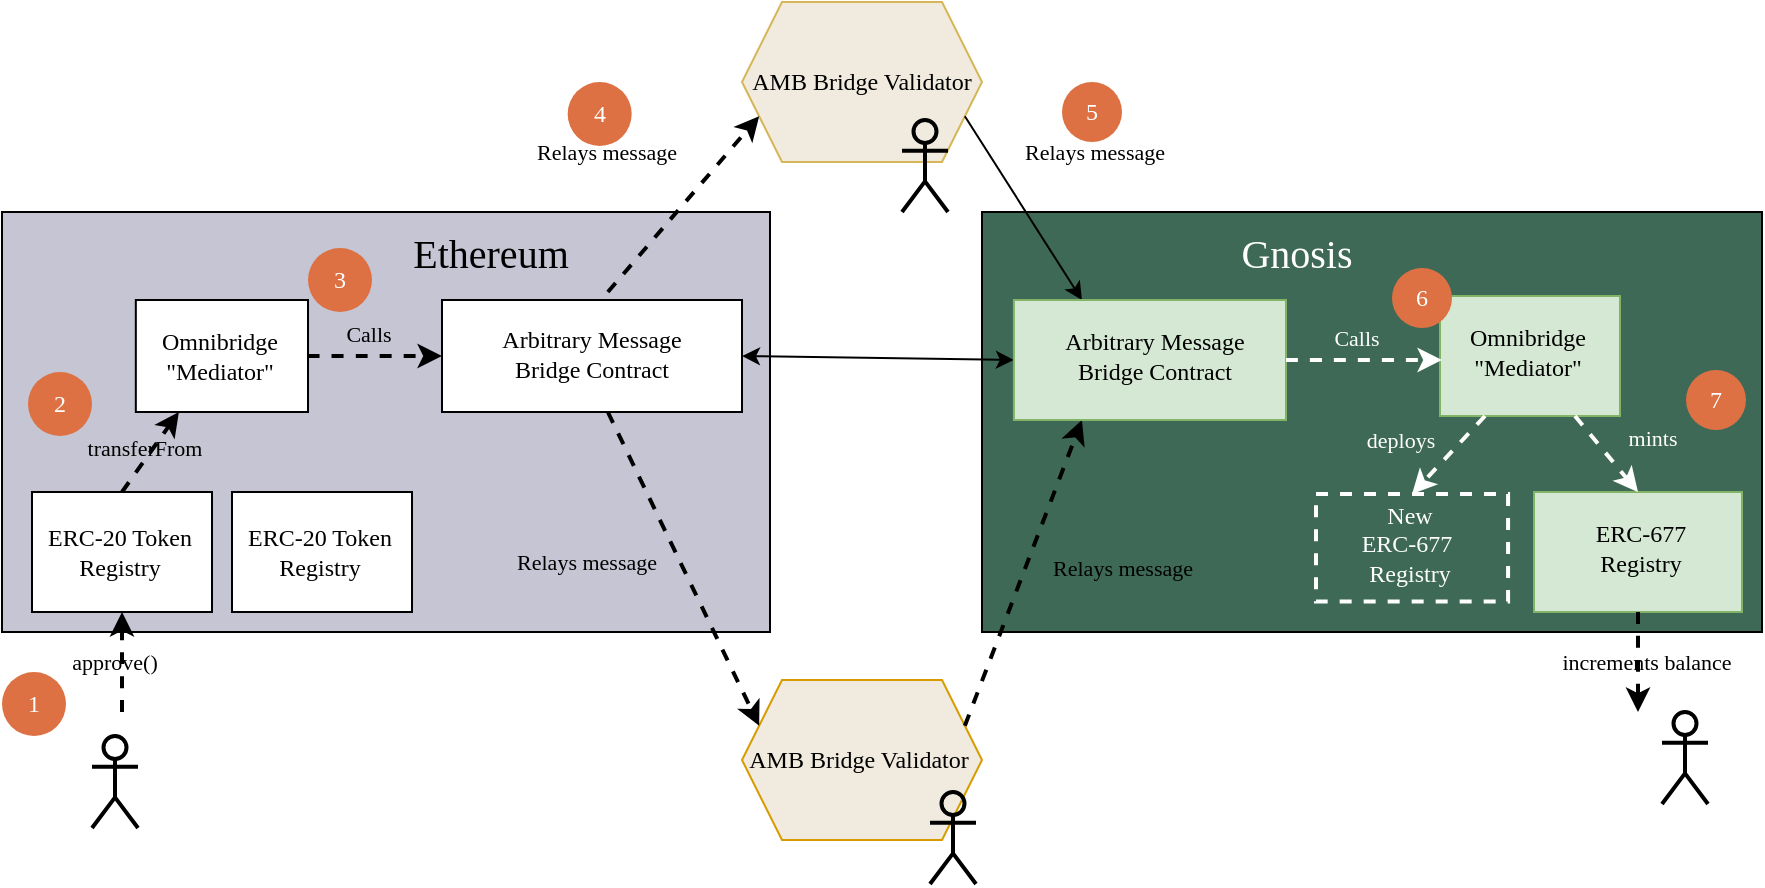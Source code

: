 <mxfile>
    <diagram id="OKlrIGLYL-MtTdUyoojL" name="Page-1">
        <mxGraphModel dx="994" dy="796" grid="1" gridSize="10" guides="1" tooltips="1" connect="1" arrows="1" fold="1" page="1" pageScale="1" pageWidth="827" pageHeight="1169" background="#ffffff" math="0" shadow="0">
            <root>
                <mxCell id="0"/>
                <mxCell id="1" parent="0"/>
                <mxCell id="2" value="" style="rounded=0;whiteSpace=wrap;html=1;fontFamily=Comic Sans MS;labelBackgroundColor=#3E6957;fillColor=#3e6957;" vertex="1" parent="1">
                    <mxGeometry x="510" y="360" width="390" height="210" as="geometry"/>
                </mxCell>
                <mxCell id="3" value="" style="rounded=0;whiteSpace=wrap;html=1;fontFamily=Comic Sans MS;fontColor=none;noLabel=1;labelBackgroundColor=none;fillColor=#c6c5d4;" vertex="1" parent="1">
                    <mxGeometry x="20" y="360" width="384" height="210" as="geometry"/>
                </mxCell>
                <mxCell id="4" value="Ethereum" style="text;html=1;strokeColor=none;fillColor=none;align=center;verticalAlign=middle;whiteSpace=wrap;rounded=0;fontFamily=Comic Sans MS;fontSize=20;" vertex="1" parent="1">
                    <mxGeometry x="197" y="360" width="135" height="40" as="geometry"/>
                </mxCell>
                <mxCell id="5" value="Gnosis" style="text;html=1;strokeColor=none;fillColor=none;align=center;verticalAlign=middle;whiteSpace=wrap;rounded=0;fontFamily=Comic Sans MS;fontSize=20;fontColor=#FFFFFF;" vertex="1" parent="1">
                    <mxGeometry x="600" y="360" width="135" height="40" as="geometry"/>
                </mxCell>
                <mxCell id="6" value="AMB Bridge Validator&amp;nbsp;" style="shape=hexagon;perimeter=hexagonPerimeter2;whiteSpace=wrap;html=1;fixedSize=1;fillColor=#F0EBDE;strokeColor=#d79b00;fontFamily=Comic Sans MS;rounded=0;" vertex="1" parent="1">
                    <mxGeometry x="390" y="594" width="120" height="80" as="geometry"/>
                </mxCell>
                <mxCell id="7" value="AMB Bridge Validator" style="shape=hexagon;perimeter=hexagonPerimeter2;whiteSpace=wrap;html=1;fixedSize=1;fillColor=#F0EBDE;strokeColor=#d6b656;fontFamily=Comic Sans MS;rounded=0;" vertex="1" parent="1">
                    <mxGeometry x="390" y="255" width="120" height="80" as="geometry"/>
                </mxCell>
                <mxCell id="8" value="Relays message" style="endArrow=classic;html=1;exitX=1;exitY=0.25;exitDx=0;exitDy=0;entryX=0.25;entryY=1;entryDx=0;entryDy=0;strokeWidth=2;fontFamily=Comic Sans MS;labelBackgroundColor=none;rounded=0;curved=1;dashed=1;" edge="1" parent="1" source="6" target="19">
                    <mxGeometry x="0.243" y="-44" width="50" height="50" relative="1" as="geometry">
                        <mxPoint x="460" y="510" as="sourcePoint"/>
                        <mxPoint x="510" y="460" as="targetPoint"/>
                        <mxPoint x="1" as="offset"/>
                    </mxGeometry>
                </mxCell>
                <mxCell id="9" value="Relays message" style="endArrow=classic;html=1;exitX=1;exitY=0.75;exitDx=0;exitDy=0;entryX=0.25;entryY=0;entryDx=0;entryDy=0;strokeWidth=1;fontFamily=Comic Sans MS;labelBackgroundColor=none;rounded=0;curved=1;" edge="1" parent="1" source="7" target="19">
                    <mxGeometry x="-0.079" y="46" width="50" height="50" relative="1" as="geometry">
                        <mxPoint x="545" y="565" as="sourcePoint"/>
                        <mxPoint x="598.973" y="470" as="targetPoint"/>
                        <mxPoint x="-1" as="offset"/>
                    </mxGeometry>
                </mxCell>
                <mxCell id="10" value="Relays message" style="endArrow=classic;dashed=1;html=1;strokeWidth=2;entryX=0;entryY=0.25;entryDx=0;entryDy=0;exitX=0.75;exitY=1;exitDx=0;exitDy=0;endFill=1;fontFamily=Comic Sans MS;labelBackgroundColor=none;rounded=0;curved=1;" edge="1" parent="1" target="6">
                    <mxGeometry x="-0.282" y="-42" width="50" height="50" relative="1" as="geometry">
                        <mxPoint x="322.929" y="460" as="sourcePoint"/>
                        <mxPoint x="510" y="460" as="targetPoint"/>
                        <mxPoint as="offset"/>
                    </mxGeometry>
                </mxCell>
                <mxCell id="11" value="Relays message" style="endArrow=classic;dashed=1;html=1;strokeWidth=2;entryX=0;entryY=0.75;entryDx=0;entryDy=0;exitX=0.75;exitY=0;exitDx=0;exitDy=0;endFill=1;fontFamily=Comic Sans MS;labelBackgroundColor=none;rounded=0;curved=1;" edge="1" parent="1" target="7">
                    <mxGeometry x="-0.093" y="46" width="50" height="50" relative="1" as="geometry">
                        <mxPoint x="322.929" y="400" as="sourcePoint"/>
                        <mxPoint x="350" y="565" as="targetPoint"/>
                        <mxPoint as="offset"/>
                    </mxGeometry>
                </mxCell>
                <mxCell id="12" value="4" style="ellipse;whiteSpace=wrap;html=1;dashed=1;fontFamily=Comic Sans MS;fontSize=12;fontColor=#FFFFFF;strokeColor=none;strokeWidth=2;fillColor=#DD7143;rounded=0;" vertex="1" parent="1">
                    <mxGeometry x="302.84" y="295" width="32" height="32" as="geometry"/>
                </mxCell>
                <mxCell id="13" value="5" style="ellipse;whiteSpace=wrap;html=1;dashed=1;fontFamily=Comic Sans MS;fontSize=12;fontColor=#FFFFFF;strokeColor=none;strokeWidth=2;fillColor=#DD7143;rounded=0;" vertex="1" parent="1">
                    <mxGeometry x="550" y="295" width="30" height="30" as="geometry"/>
                </mxCell>
                <mxCell id="14" value="7" style="ellipse;whiteSpace=wrap;html=1;dashed=1;fontFamily=Comic Sans MS;fontSize=12;fontColor=#FFFFFF;strokeColor=none;strokeWidth=2;fillColor=#DD7143;rounded=0;" vertex="1" parent="1">
                    <mxGeometry x="862" y="439" width="30" height="30" as="geometry"/>
                </mxCell>
                <mxCell id="15" value="" style="rounded=0;whiteSpace=wrap;html=1;fontFamily=Comic Sans MS;" vertex="1" parent="1">
                    <mxGeometry x="240" y="404" width="150" height="56" as="geometry"/>
                </mxCell>
                <mxCell id="16" value="" style="endArrow=classic;startArrow=classic;html=1;fontFamily=Comic Sans MS;entryX=0;entryY=0.5;entryDx=0;entryDy=0;exitX=1;exitY=0.5;exitDx=0;exitDy=0;rounded=0;curved=1;" edge="1" parent="1" source="15" target="19">
                    <mxGeometry width="50" height="50" relative="1" as="geometry">
                        <mxPoint x="377.571" y="400" as="sourcePoint"/>
                        <mxPoint x="444.054" y="540" as="targetPoint"/>
                    </mxGeometry>
                </mxCell>
                <mxCell id="17" value="Arbitrary Message Bridge Contract" style="text;html=1;strokeColor=none;fillColor=none;align=center;verticalAlign=middle;whiteSpace=wrap;rounded=0;fontFamily=Comic Sans MS;fontSize=12;" vertex="1" parent="1">
                    <mxGeometry x="255" y="413.5" width="120" height="35.5" as="geometry"/>
                </mxCell>
                <mxCell id="18" value="" style="group;fontFamily=Comic Sans MS;fontSize=11;rounded=0;" vertex="1" connectable="0" parent="1">
                    <mxGeometry x="525.96" y="404" width="147.04" height="60" as="geometry"/>
                </mxCell>
                <mxCell id="44" value="" style="group" vertex="1" connectable="0" parent="18">
                    <mxGeometry width="136.04" height="60" as="geometry"/>
                </mxCell>
                <mxCell id="19" value="" style="rounded=0;whiteSpace=wrap;html=1;fontFamily=Comic Sans MS;fillColor=#d5e8d4;strokeColor=#82b366;" vertex="1" parent="44">
                    <mxGeometry width="136.04" height="60" as="geometry"/>
                </mxCell>
                <mxCell id="20" value="Arbitrary Message Bridge Contract" style="text;html=1;strokeColor=none;fillColor=none;align=center;verticalAlign=middle;whiteSpace=wrap;rounded=0;fontFamily=Comic Sans MS;fontSize=12;" vertex="1" parent="44">
                    <mxGeometry x="14.58" y="13" width="111.46" height="30" as="geometry"/>
                </mxCell>
                <mxCell id="22" value="" style="shape=umlActor;verticalLabelPosition=bottom;verticalAlign=top;html=1;outlineConnect=0;fontFamily=Comic Sans MS;fontSize=13;fontColor=#FFFFFF;strokeColor=default;strokeWidth=2;fillColor=none;rounded=0;" vertex="1" parent="1">
                    <mxGeometry x="470" y="314" width="23" height="46" as="geometry"/>
                </mxCell>
                <mxCell id="23" value="" style="shape=umlActor;verticalLabelPosition=bottom;verticalAlign=top;html=1;outlineConnect=0;fontFamily=Comic Sans MS;fontSize=13;fontColor=#FFFFFF;strokeColor=default;strokeWidth=2;fillColor=none;rounded=0;" vertex="1" parent="1">
                    <mxGeometry x="484" y="650" width="23" height="46" as="geometry"/>
                </mxCell>
                <mxCell id="24" value="Calls" style="endArrow=classic;dashed=1;html=1;strokeWidth=2;entryX=0;entryY=0.5;entryDx=0;entryDy=0;endFill=1;fontFamily=Comic Sans MS;labelBackgroundColor=none;rounded=0;curved=1;exitX=1;exitY=0.5;exitDx=0;exitDy=0;" edge="1" parent="1" source="34" target="15">
                    <mxGeometry x="-0.116" y="11" width="50" height="50" relative="1" as="geometry">
                        <mxPoint x="160" y="432" as="sourcePoint"/>
                        <mxPoint x="245.641" y="431.143" as="targetPoint"/>
                        <mxPoint as="offset"/>
                    </mxGeometry>
                </mxCell>
                <mxCell id="31" value="" style="group" vertex="1" connectable="0" parent="1">
                    <mxGeometry x="33" y="500" width="92" height="60" as="geometry"/>
                </mxCell>
                <mxCell id="29" value="" style="rounded=0;whiteSpace=wrap;html=1;fontFamily=Comic Sans MS;" vertex="1" parent="31">
                    <mxGeometry x="2" width="90" height="60" as="geometry"/>
                </mxCell>
                <mxCell id="30" value="ERC-20 Token&lt;br&gt;Registry" style="text;html=1;strokeColor=none;fillColor=none;align=center;verticalAlign=middle;whiteSpace=wrap;rounded=0;fontFamily=Comic Sans MS;fontSize=12;" vertex="1" parent="31">
                    <mxGeometry y="12.25" width="92" height="35.5" as="geometry"/>
                </mxCell>
                <mxCell id="32" value="" style="group" vertex="1" connectable="0" parent="1">
                    <mxGeometry x="85" y="404" width="88" height="56" as="geometry"/>
                </mxCell>
                <mxCell id="33" value="" style="rounded=0;whiteSpace=wrap;html=1;fontFamily=Comic Sans MS;" vertex="1" parent="32">
                    <mxGeometry x="1.913" width="86.087" height="56" as="geometry"/>
                </mxCell>
                <mxCell id="34" value="Omnibridge &quot;Mediator&quot;" style="text;html=1;strokeColor=none;fillColor=none;align=center;verticalAlign=middle;whiteSpace=wrap;rounded=0;fontFamily=Comic Sans MS;fontSize=12;" vertex="1" parent="32">
                    <mxGeometry y="11.433" width="88" height="33.133" as="geometry"/>
                </mxCell>
                <mxCell id="35" value="" style="group" vertex="1" connectable="0" parent="1">
                    <mxGeometry x="133" y="500" width="92" height="60" as="geometry"/>
                </mxCell>
                <mxCell id="36" value="" style="rounded=0;whiteSpace=wrap;html=1;fontFamily=Comic Sans MS;" vertex="1" parent="35">
                    <mxGeometry x="2" width="90" height="60" as="geometry"/>
                </mxCell>
                <mxCell id="37" value="ERC-20 Token&lt;br&gt;Registry" style="text;html=1;strokeColor=none;fillColor=none;align=center;verticalAlign=middle;whiteSpace=wrap;rounded=0;fontFamily=Comic Sans MS;fontSize=12;" vertex="1" parent="35">
                    <mxGeometry y="12.25" width="92" height="35.5" as="geometry"/>
                </mxCell>
                <mxCell id="25" value="1" style="ellipse;whiteSpace=wrap;html=1;dashed=1;fontFamily=Comic Sans MS;fontSize=12;fontColor=#FFFFFF;strokeColor=none;strokeWidth=2;fillColor=#DD7143;rounded=0;" vertex="1" parent="1">
                    <mxGeometry x="20.0" y="590" width="32" height="32" as="geometry"/>
                </mxCell>
                <mxCell id="39" value="transferFrom" style="endArrow=classic;dashed=1;html=1;strokeWidth=2;entryX=0.25;entryY=1;entryDx=0;entryDy=0;endFill=1;fontFamily=Comic Sans MS;labelBackgroundColor=none;rounded=0;curved=1;exitX=0.5;exitY=0;exitDx=0;exitDy=0;" edge="1" parent="1" source="29" target="33">
                    <mxGeometry x="-0.009" y="4" width="50" height="50" relative="1" as="geometry">
                        <mxPoint x="187" y="440.875" as="sourcePoint"/>
                        <mxPoint x="268.641" y="441.143" as="targetPoint"/>
                        <mxPoint as="offset"/>
                    </mxGeometry>
                </mxCell>
                <mxCell id="40" value="approve()" style="endArrow=classic;dashed=1;html=1;strokeWidth=2;entryX=0.5;entryY=1;entryDx=0;entryDy=0;endFill=1;fontFamily=Comic Sans MS;labelBackgroundColor=none;rounded=0;curved=1;" edge="1" parent="1" target="29">
                    <mxGeometry x="-0.009" y="4" width="50" height="50" relative="1" as="geometry">
                        <mxPoint x="80" y="610" as="sourcePoint"/>
                        <mxPoint x="119.5" y="462" as="targetPoint"/>
                        <mxPoint as="offset"/>
                    </mxGeometry>
                </mxCell>
                <mxCell id="42" value="" style="group" vertex="1" connectable="0" parent="1">
                    <mxGeometry x="690" y="501" width="97.04" height="53.75" as="geometry"/>
                </mxCell>
                <mxCell id="43" value="" style="group" vertex="1" connectable="0" parent="42">
                    <mxGeometry x="-13" width="96.04" height="53.75" as="geometry"/>
                </mxCell>
                <mxCell id="27" value="" style="rounded=0;whiteSpace=wrap;html=1;fontFamily=Comic Sans MS;fillColor=none;strokeColor=#FFFFFF;dashed=1;strokeWidth=2;" vertex="1" parent="43">
                    <mxGeometry width="96.04" height="53.75" as="geometry"/>
                </mxCell>
                <mxCell id="28" value="New &lt;br&gt;ERC-677&amp;nbsp;&lt;br&gt;Registry" style="text;html=1;strokeColor=none;fillColor=none;align=center;verticalAlign=middle;whiteSpace=wrap;rounded=0;fontFamily=Comic Sans MS;fontSize=12;fontColor=#FFFFFF;" vertex="1" parent="43">
                    <mxGeometry x="7" y="9.87" width="80" height="30" as="geometry"/>
                </mxCell>
                <mxCell id="45" value="" style="group" vertex="1" connectable="0" parent="1">
                    <mxGeometry x="786" y="500" width="104" height="60" as="geometry"/>
                </mxCell>
                <mxCell id="46" value="" style="rounded=0;whiteSpace=wrap;html=1;fontFamily=Comic Sans MS;fillColor=#d5e8d4;strokeColor=#82b366;" vertex="1" parent="45">
                    <mxGeometry width="104" height="60" as="geometry"/>
                </mxCell>
                <mxCell id="47" value="ERC-677 &lt;br&gt;Registry" style="text;html=1;strokeColor=none;fillColor=none;align=center;verticalAlign=middle;whiteSpace=wrap;rounded=0;fontFamily=Comic Sans MS;fontSize=12;" vertex="1" parent="45">
                    <mxGeometry x="11.146" y="13" width="85.209" height="30" as="geometry"/>
                </mxCell>
                <mxCell id="51" value="" style="group;fontFamily=Comic Sans MS;fontSize=11;rounded=0;" vertex="1" connectable="0" parent="1">
                    <mxGeometry x="736" y="402" width="93" height="60" as="geometry"/>
                </mxCell>
                <mxCell id="52" value="" style="group" vertex="1" connectable="0" parent="51">
                    <mxGeometry width="93" height="60" as="geometry"/>
                </mxCell>
                <mxCell id="55" value="" style="group" vertex="1" connectable="0" parent="52">
                    <mxGeometry x="3" width="90" height="60" as="geometry"/>
                </mxCell>
                <mxCell id="53" value="" style="rounded=0;whiteSpace=wrap;html=1;fontFamily=Comic Sans MS;fillColor=#d5e8d4;strokeColor=#82b366;" vertex="1" parent="55">
                    <mxGeometry width="90" height="60" as="geometry"/>
                </mxCell>
                <mxCell id="54" value="Omnibridge &quot;Mediator&quot;" style="text;html=1;strokeColor=none;fillColor=none;align=center;verticalAlign=middle;whiteSpace=wrap;rounded=0;fontFamily=Comic Sans MS;fontSize=12;" vertex="1" parent="55">
                    <mxGeometry x="6.646" y="13" width="73.739" height="30" as="geometry"/>
                </mxCell>
                <mxCell id="56" value="Calls" style="endArrow=classic;dashed=1;html=1;strokeWidth=2;endFill=1;fontFamily=Comic Sans MS;labelBackgroundColor=none;rounded=0;curved=1;exitX=1;exitY=0.5;exitDx=0;exitDy=0;strokeColor=#FFFFFF;fontColor=#FFFFFF;" edge="1" parent="1" source="19">
                    <mxGeometry x="-0.116" y="11" width="50" height="50" relative="1" as="geometry">
                        <mxPoint x="673" y="433.5" as="sourcePoint"/>
                        <mxPoint x="740" y="434" as="targetPoint"/>
                        <mxPoint as="offset"/>
                    </mxGeometry>
                </mxCell>
                <mxCell id="57" value="deploys" style="endArrow=classic;dashed=1;html=1;strokeWidth=2;endFill=1;fontFamily=Comic Sans MS;labelBackgroundColor=none;rounded=0;curved=1;exitX=0.25;exitY=1;exitDx=0;exitDy=0;strokeColor=#FFFFFF;fontColor=#FFFFFF;entryX=0.5;entryY=0;entryDx=0;entryDy=0;" edge="1" parent="1" source="53" target="27">
                    <mxGeometry x="0.415" y="-23" width="50" height="50" relative="1" as="geometry">
                        <mxPoint x="672" y="444" as="sourcePoint"/>
                        <mxPoint x="750" y="444" as="targetPoint"/>
                        <mxPoint as="offset"/>
                    </mxGeometry>
                </mxCell>
                <mxCell id="58" value="mints" style="endArrow=classic;dashed=1;html=1;strokeWidth=2;endFill=1;fontFamily=Comic Sans MS;labelBackgroundColor=none;rounded=0;curved=1;exitX=0.75;exitY=1;exitDx=0;exitDy=0;strokeColor=#FFFFFF;fontColor=#FFFFFF;entryX=0.5;entryY=0;entryDx=0;entryDy=0;" edge="1" parent="1" source="53" target="46">
                    <mxGeometry x="0.339" y="23" width="50" height="50" relative="1" as="geometry">
                        <mxPoint x="771.5" y="472" as="sourcePoint"/>
                        <mxPoint x="735.02" y="511" as="targetPoint"/>
                        <mxPoint as="offset"/>
                    </mxGeometry>
                </mxCell>
                <mxCell id="59" value="2" style="ellipse;whiteSpace=wrap;html=1;dashed=1;fontFamily=Comic Sans MS;fontSize=12;fontColor=#FFFFFF;strokeColor=none;strokeWidth=2;fillColor=#DD7143;rounded=0;" vertex="1" parent="1">
                    <mxGeometry x="33" y="440" width="32" height="32" as="geometry"/>
                </mxCell>
                <mxCell id="60" value="3" style="ellipse;whiteSpace=wrap;html=1;dashed=1;fontFamily=Comic Sans MS;fontSize=12;fontColor=#FFFFFF;strokeColor=none;strokeWidth=2;fillColor=#DD7143;rounded=0;" vertex="1" parent="1">
                    <mxGeometry x="173.0" y="378" width="32" height="32" as="geometry"/>
                </mxCell>
                <mxCell id="21" value="6" style="ellipse;whiteSpace=wrap;html=1;dashed=1;fontFamily=Comic Sans MS;fontSize=12;fontColor=#FFFFFF;strokeColor=none;strokeWidth=2;fillColor=#DD7143;rounded=0;" vertex="1" parent="1">
                    <mxGeometry x="715" y="388" width="30" height="30" as="geometry"/>
                </mxCell>
                <mxCell id="61" value="increments balance" style="endArrow=classic;dashed=1;html=1;strokeWidth=2;endFill=1;fontFamily=Comic Sans MS;labelBackgroundColor=none;rounded=0;curved=1;" edge="1" parent="1" source="46">
                    <mxGeometry x="-0.009" y="4" width="50" height="50" relative="1" as="geometry">
                        <mxPoint x="827" y="690" as="sourcePoint"/>
                        <mxPoint x="838" y="610" as="targetPoint"/>
                        <mxPoint as="offset"/>
                    </mxGeometry>
                </mxCell>
                <mxCell id="63" value="" style="shape=umlActor;verticalLabelPosition=bottom;verticalAlign=top;html=1;outlineConnect=0;fontFamily=Comic Sans MS;fontSize=13;fontColor=#FFFFFF;strokeColor=default;strokeWidth=2;fillColor=none;rounded=0;" vertex="1" parent="1">
                    <mxGeometry x="65" y="622" width="23" height="46" as="geometry"/>
                </mxCell>
                <mxCell id="64" value="" style="shape=umlActor;verticalLabelPosition=bottom;verticalAlign=top;html=1;outlineConnect=0;fontFamily=Comic Sans MS;fontSize=13;fontColor=#FFFFFF;strokeColor=default;strokeWidth=2;fillColor=none;rounded=0;" vertex="1" parent="1">
                    <mxGeometry x="850" y="610" width="23" height="46" as="geometry"/>
                </mxCell>
            </root>
        </mxGraphModel>
    </diagram>
</mxfile>